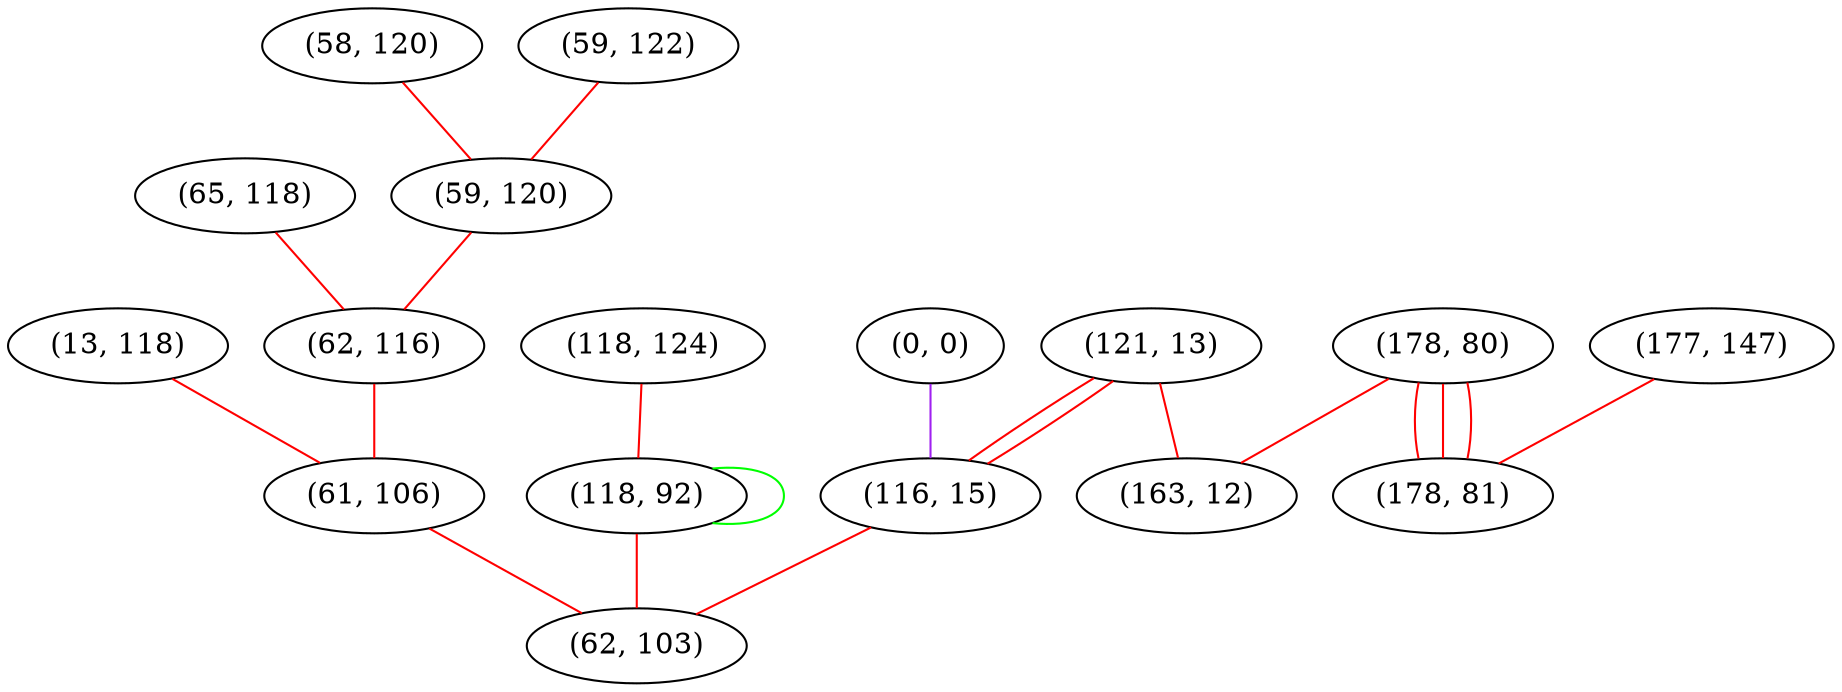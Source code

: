 graph "" {
"(13, 118)";
"(58, 120)";
"(59, 122)";
"(177, 147)";
"(65, 118)";
"(178, 80)";
"(59, 120)";
"(62, 116)";
"(61, 106)";
"(178, 81)";
"(121, 13)";
"(0, 0)";
"(163, 12)";
"(118, 124)";
"(118, 92)";
"(116, 15)";
"(62, 103)";
"(13, 118)" -- "(61, 106)"  [color=red, key=0, weight=1];
"(58, 120)" -- "(59, 120)"  [color=red, key=0, weight=1];
"(59, 122)" -- "(59, 120)"  [color=red, key=0, weight=1];
"(177, 147)" -- "(178, 81)"  [color=red, key=0, weight=1];
"(65, 118)" -- "(62, 116)"  [color=red, key=0, weight=1];
"(178, 80)" -- "(163, 12)"  [color=red, key=0, weight=1];
"(178, 80)" -- "(178, 81)"  [color=red, key=0, weight=1];
"(178, 80)" -- "(178, 81)"  [color=red, key=1, weight=1];
"(178, 80)" -- "(178, 81)"  [color=red, key=2, weight=1];
"(59, 120)" -- "(62, 116)"  [color=red, key=0, weight=1];
"(62, 116)" -- "(61, 106)"  [color=red, key=0, weight=1];
"(61, 106)" -- "(62, 103)"  [color=red, key=0, weight=1];
"(121, 13)" -- "(116, 15)"  [color=red, key=0, weight=1];
"(121, 13)" -- "(116, 15)"  [color=red, key=1, weight=1];
"(121, 13)" -- "(163, 12)"  [color=red, key=0, weight=1];
"(0, 0)" -- "(116, 15)"  [color=purple, key=0, weight=4];
"(118, 124)" -- "(118, 92)"  [color=red, key=0, weight=1];
"(118, 92)" -- "(62, 103)"  [color=red, key=0, weight=1];
"(118, 92)" -- "(118, 92)"  [color=green, key=0, weight=2];
"(116, 15)" -- "(62, 103)"  [color=red, key=0, weight=1];
}
